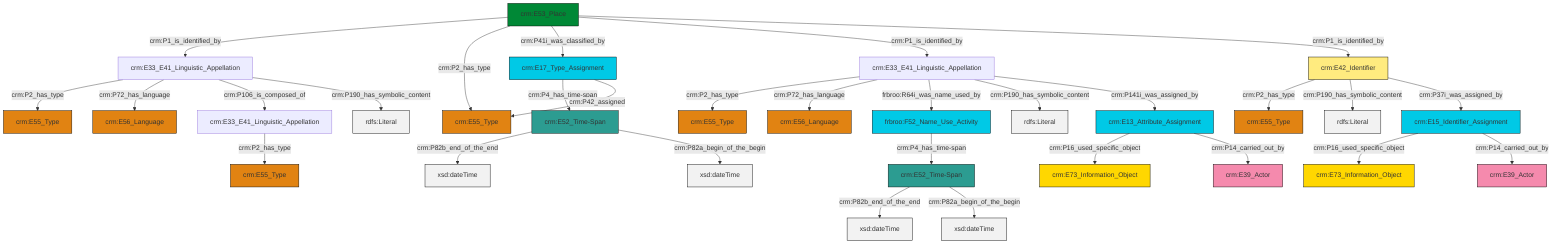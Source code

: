 graph TD
classDef Literal fill:#f2f2f2,stroke:#000000;
classDef CRM_Entity fill:#FFFFFF,stroke:#000000;
classDef Temporal_Entity fill:#00C9E6, stroke:#000000;
classDef Type fill:#E18312, stroke:#000000;
classDef Time-Span fill:#2C9C91, stroke:#000000;
classDef Appellation fill:#FFEB7F, stroke:#000000;
classDef Place fill:#008836, stroke:#000000;
classDef Persistent_Item fill:#B266B2, stroke:#000000;
classDef Conceptual_Object fill:#FFD700, stroke:#000000;
classDef Physical_Thing fill:#D2B48C, stroke:#000000;
classDef Actor fill:#f58aad, stroke:#000000;
classDef PC_Classes fill:#4ce600, stroke:#000000;
classDef Multi fill:#cccccc,stroke:#000000;

2["crm:E15_Identifier_Assignment"]:::Temporal_Entity -->|crm:P16_used_specific_object| 3["crm:E73_Information_Object"]:::Conceptual_Object
6["crm:E33_E41_Linguistic_Appellation"]:::Default -->|crm:P2_has_type| 4["crm:E55_Type"]:::Type
7["crm:E53_Place"]:::Place -->|crm:P1_is_identified_by| 6["crm:E33_E41_Linguistic_Appellation"]:::Default
7["crm:E53_Place"]:::Place -->|crm:P2_has_type| 10["crm:E55_Type"]:::Type
13["frbroo:F52_Name_Use_Activity"]:::Temporal_Entity -->|crm:P4_has_time-span| 8["crm:E52_Time-Span"]:::Time-Span
8["crm:E52_Time-Span"]:::Time-Span -->|crm:P82b_end_of_the_end| 16[xsd:dateTime]:::Literal
7["crm:E53_Place"]:::Place -->|crm:P41i_was_classified_by| 17["crm:E17_Type_Assignment"]:::Temporal_Entity
20["crm:E33_E41_Linguistic_Appellation"]:::Default -->|crm:P2_has_type| 18["crm:E55_Type"]:::Type
24["crm:E42_Identifier"]:::Appellation -->|crm:P2_has_type| 11["crm:E55_Type"]:::Type
26["crm:E52_Time-Span"]:::Time-Span -->|crm:P82b_end_of_the_end| 27[xsd:dateTime]:::Literal
24["crm:E42_Identifier"]:::Appellation -->|crm:P190_has_symbolic_content| 28[rdfs:Literal]:::Literal
20["crm:E33_E41_Linguistic_Appellation"]:::Default -->|crm:P72_has_language| 29["crm:E56_Language"]:::Type
14["crm:E13_Attribute_Assignment"]:::Temporal_Entity -->|crm:P16_used_specific_object| 0["crm:E73_Information_Object"]:::Conceptual_Object
20["crm:E33_E41_Linguistic_Appellation"]:::Default -->|frbroo:R64i_was_name_used_by| 13["frbroo:F52_Name_Use_Activity"]:::Temporal_Entity
2["crm:E15_Identifier_Assignment"]:::Temporal_Entity -->|crm:P14_carried_out_by| 31["crm:E39_Actor"]:::Actor
26["crm:E52_Time-Span"]:::Time-Span -->|crm:P82a_begin_of_the_begin| 36[xsd:dateTime]:::Literal
37["crm:E33_E41_Linguistic_Appellation"]:::Default -->|crm:P2_has_type| 38["crm:E55_Type"]:::Type
17["crm:E17_Type_Assignment"]:::Temporal_Entity -->|crm:P4_has_time-span| 26["crm:E52_Time-Span"]:::Time-Span
24["crm:E42_Identifier"]:::Appellation -->|crm:P37i_was_assigned_by| 2["crm:E15_Identifier_Assignment"]:::Temporal_Entity
8["crm:E52_Time-Span"]:::Time-Span -->|crm:P82a_begin_of_the_begin| 43[xsd:dateTime]:::Literal
6["crm:E33_E41_Linguistic_Appellation"]:::Default -->|crm:P72_has_language| 21["crm:E56_Language"]:::Type
7["crm:E53_Place"]:::Place -->|crm:P1_is_identified_by| 20["crm:E33_E41_Linguistic_Appellation"]:::Default
6["crm:E33_E41_Linguistic_Appellation"]:::Default -->|crm:P106_is_composed_of| 37["crm:E33_E41_Linguistic_Appellation"]:::Default
14["crm:E13_Attribute_Assignment"]:::Temporal_Entity -->|crm:P14_carried_out_by| 33["crm:E39_Actor"]:::Actor
17["crm:E17_Type_Assignment"]:::Temporal_Entity -->|crm:P42_assigned| 10["crm:E55_Type"]:::Type
20["crm:E33_E41_Linguistic_Appellation"]:::Default -->|crm:P190_has_symbolic_content| 48[rdfs:Literal]:::Literal
6["crm:E33_E41_Linguistic_Appellation"]:::Default -->|crm:P190_has_symbolic_content| 49[rdfs:Literal]:::Literal
7["crm:E53_Place"]:::Place -->|crm:P1_is_identified_by| 24["crm:E42_Identifier"]:::Appellation
20["crm:E33_E41_Linguistic_Appellation"]:::Default -->|crm:P141i_was_assigned_by| 14["crm:E13_Attribute_Assignment"]:::Temporal_Entity
